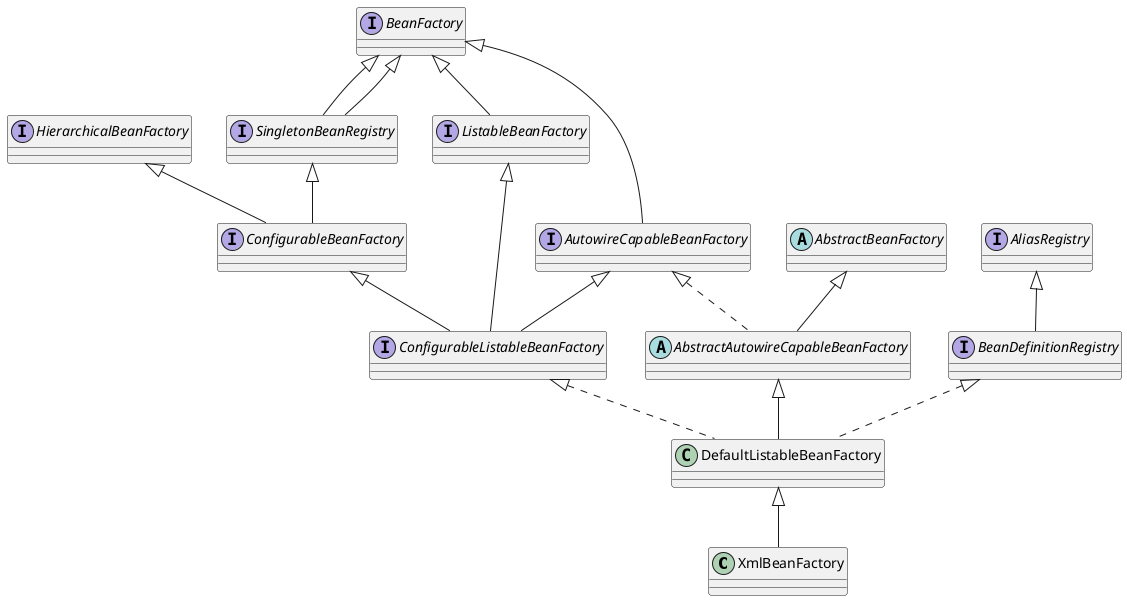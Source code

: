 @startuml
class XmlBeanFactory
class DefaultListableBeanFactory
abstract class AbstractAutowireCapableBeanFactory
interface ConfigurableListableBeanFactory
interface ListableBeanFactory
interface BeanFactory
interface AutowireCapableBeanFactory
interface ConfigurableBeanFactory
interface HierarchicalBeanFactory
interface SingletonBeanRegistry
abstract class AbstractBeanFactory
interface BeanDefinitionRegistry
interface AliasRegistry


DefaultListableBeanFactory <|-- XmlBeanFactory
AbstractAutowireCapableBeanFactory <|-- DefaultListableBeanFactory
ConfigurableListableBeanFactory <|.. DefaultListableBeanFactory
ListableBeanFactory <|-- ConfigurableListableBeanFactory
BeanFactory <|-- ListableBeanFactory
AutowireCapableBeanFactory <|-- ConfigurableListableBeanFactory
BeanFactory <|-- AutowireCapableBeanFactory
ConfigurableBeanFactory <|-- ConfigurableListableBeanFactory
HierarchicalBeanFactory <|-- ConfigurableBeanFactory
SingletonBeanRegistry <|-- ConfigurableBeanFactory
BeanFactory <|-- SingletonBeanRegistry
BeanFactory <|-- SingletonBeanRegistry
AutowireCapableBeanFactory <|.. AbstractAutowireCapableBeanFactory
AbstractBeanFactory <|-- AbstractAutowireCapableBeanFactory
BeanDefinitionRegistry <|.. DefaultListableBeanFactory
AliasRegistry <|-- BeanDefinitionRegistry
@enduml